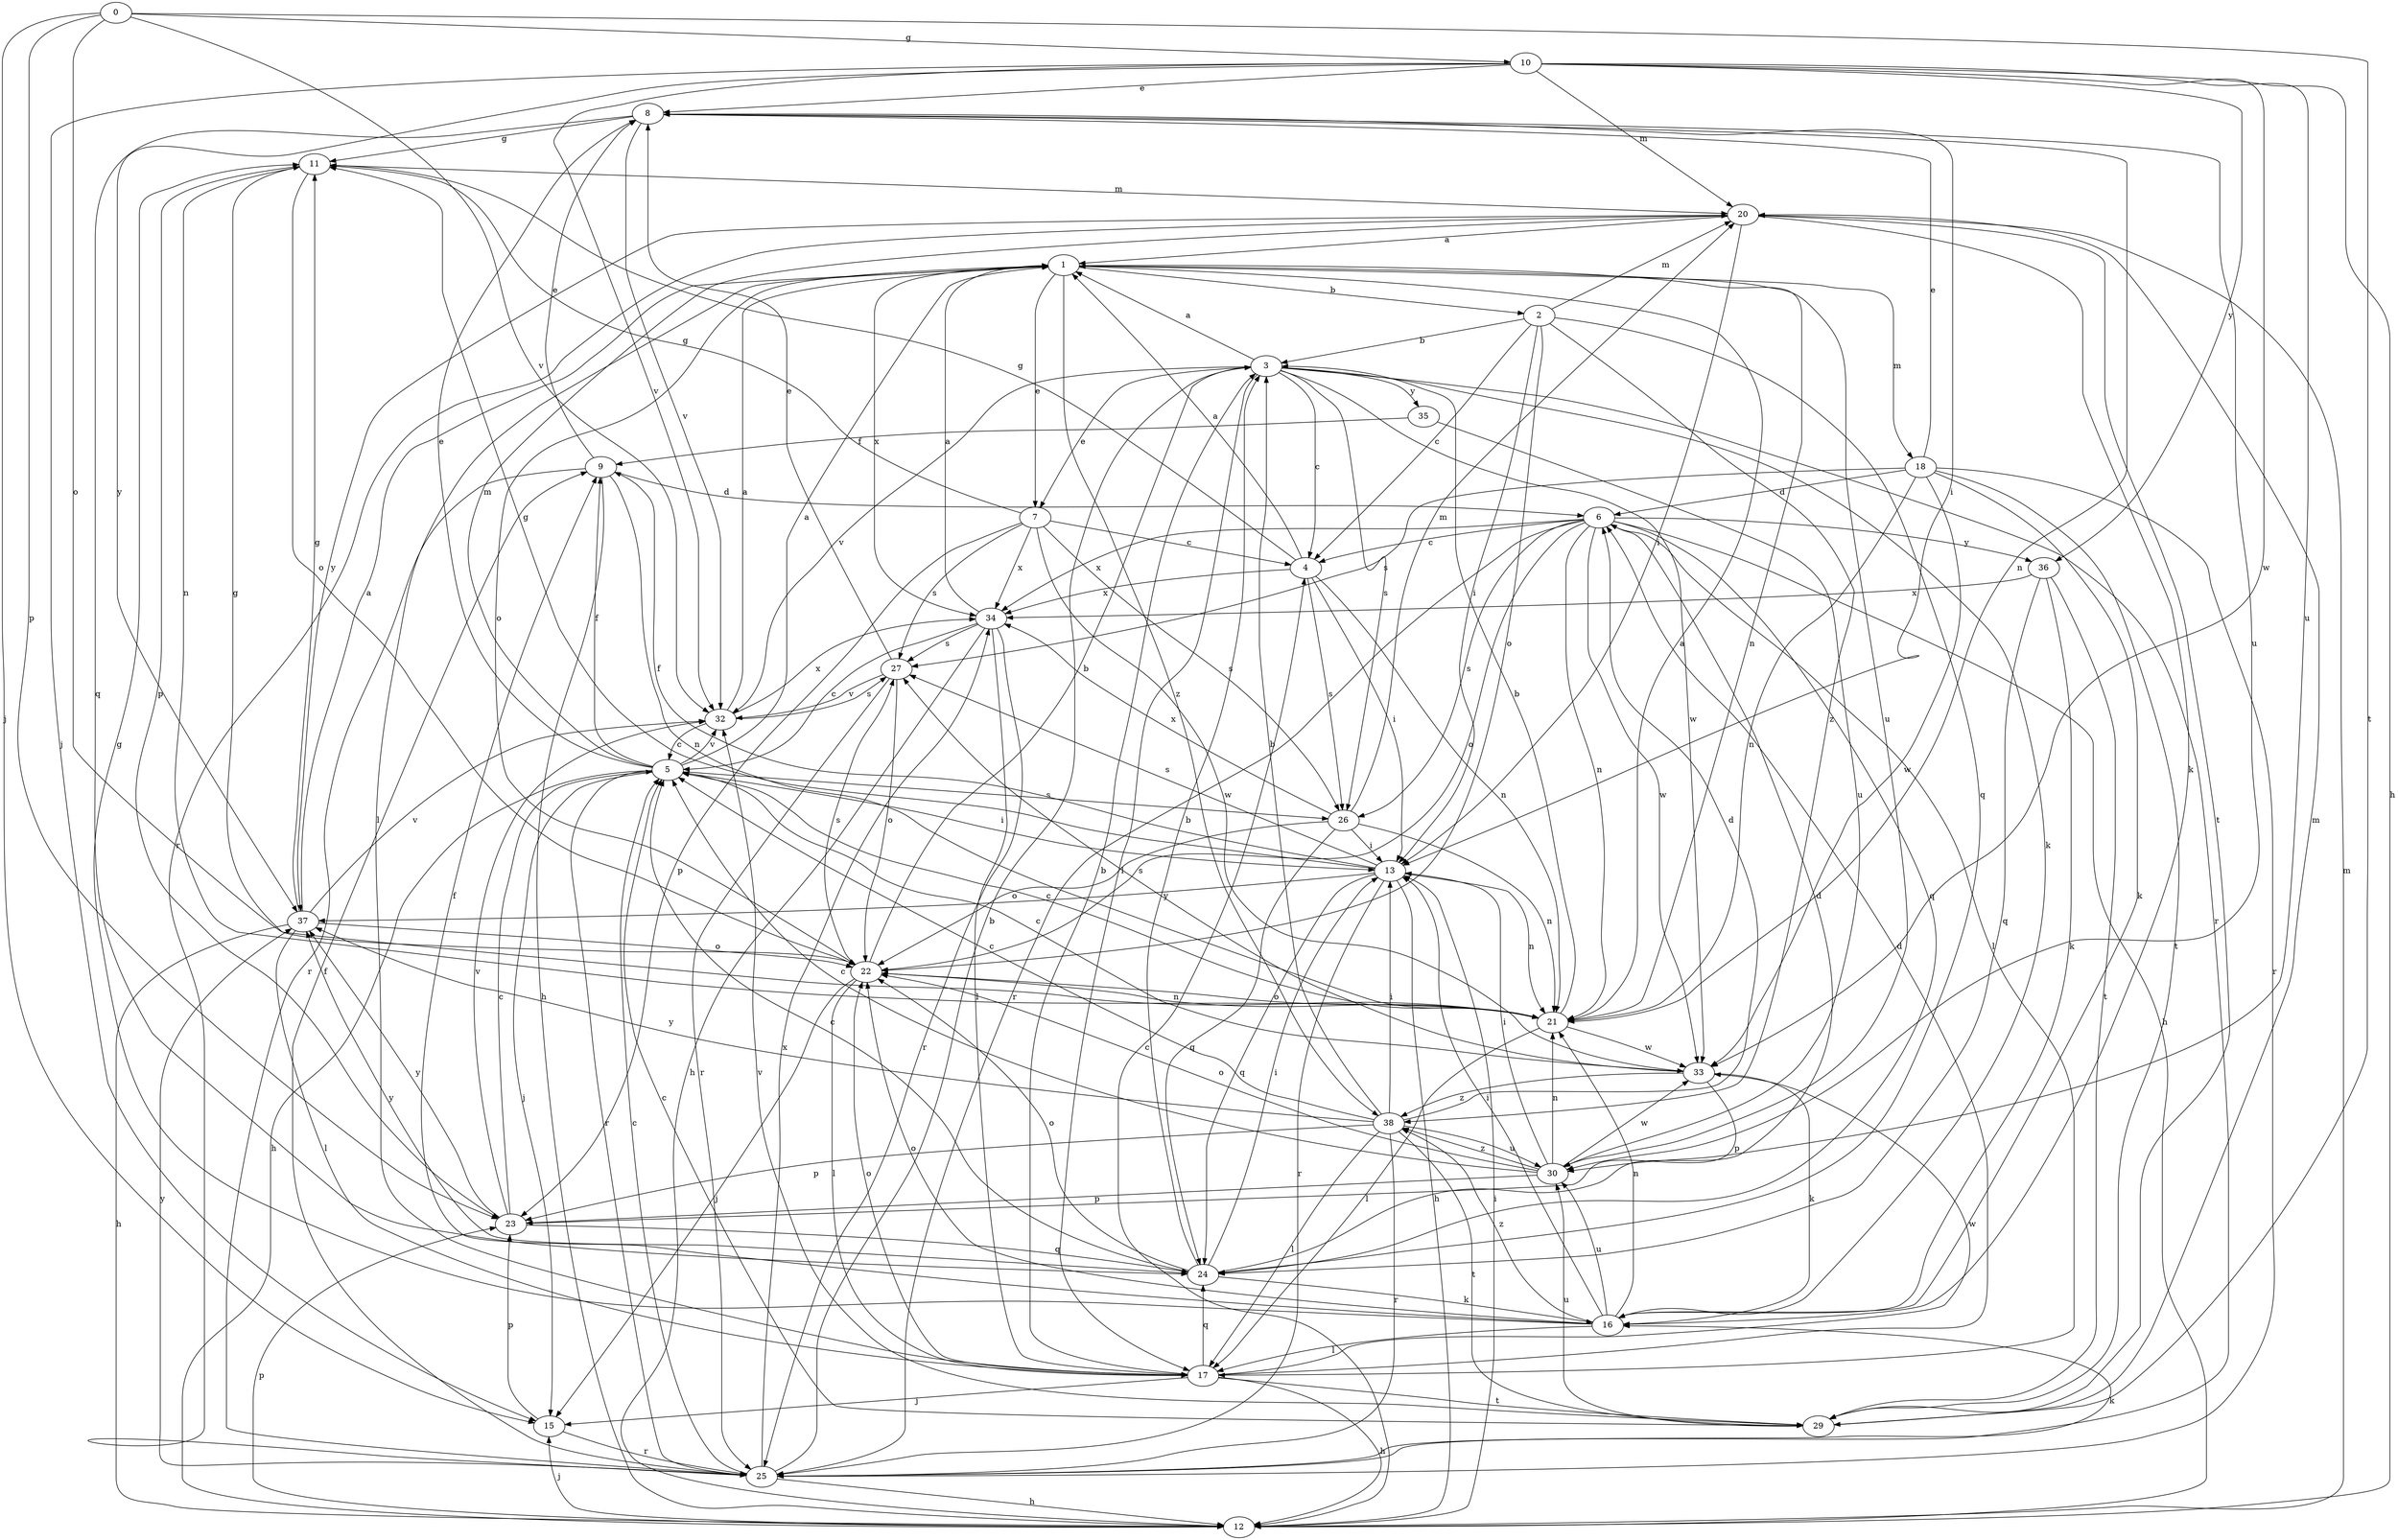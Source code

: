 strict digraph  {
0;
1;
2;
3;
4;
5;
6;
7;
8;
9;
10;
11;
12;
13;
15;
16;
17;
18;
20;
21;
22;
23;
24;
25;
26;
27;
29;
30;
32;
33;
34;
35;
36;
37;
38;
0 -> 10  [label=g];
0 -> 15  [label=j];
0 -> 22  [label=o];
0 -> 23  [label=p];
0 -> 29  [label=t];
0 -> 32  [label=v];
1 -> 2  [label=b];
1 -> 7  [label=e];
1 -> 17  [label=l];
1 -> 18  [label=m];
1 -> 21  [label=n];
1 -> 22  [label=o];
1 -> 30  [label=u];
1 -> 34  [label=x];
1 -> 38  [label=z];
2 -> 3  [label=b];
2 -> 4  [label=c];
2 -> 13  [label=i];
2 -> 20  [label=m];
2 -> 22  [label=o];
2 -> 24  [label=q];
2 -> 38  [label=z];
3 -> 1  [label=a];
3 -> 4  [label=c];
3 -> 7  [label=e];
3 -> 16  [label=k];
3 -> 17  [label=l];
3 -> 25  [label=r];
3 -> 26  [label=s];
3 -> 32  [label=v];
3 -> 33  [label=w];
3 -> 35  [label=y];
4 -> 1  [label=a];
4 -> 11  [label=g];
4 -> 13  [label=i];
4 -> 21  [label=n];
4 -> 26  [label=s];
4 -> 34  [label=x];
5 -> 1  [label=a];
5 -> 8  [label=e];
5 -> 9  [label=f];
5 -> 12  [label=h];
5 -> 13  [label=i];
5 -> 15  [label=j];
5 -> 20  [label=m];
5 -> 25  [label=r];
5 -> 26  [label=s];
5 -> 32  [label=v];
6 -> 4  [label=c];
6 -> 12  [label=h];
6 -> 17  [label=l];
6 -> 21  [label=n];
6 -> 22  [label=o];
6 -> 24  [label=q];
6 -> 25  [label=r];
6 -> 26  [label=s];
6 -> 33  [label=w];
6 -> 34  [label=x];
6 -> 36  [label=y];
7 -> 4  [label=c];
7 -> 11  [label=g];
7 -> 23  [label=p];
7 -> 26  [label=s];
7 -> 27  [label=s];
7 -> 33  [label=w];
7 -> 34  [label=x];
8 -> 11  [label=g];
8 -> 13  [label=i];
8 -> 21  [label=n];
8 -> 24  [label=q];
8 -> 30  [label=u];
8 -> 32  [label=v];
9 -> 6  [label=d];
9 -> 8  [label=e];
9 -> 12  [label=h];
9 -> 21  [label=n];
9 -> 25  [label=r];
10 -> 8  [label=e];
10 -> 12  [label=h];
10 -> 15  [label=j];
10 -> 20  [label=m];
10 -> 30  [label=u];
10 -> 32  [label=v];
10 -> 33  [label=w];
10 -> 36  [label=y];
10 -> 37  [label=y];
11 -> 20  [label=m];
11 -> 21  [label=n];
11 -> 22  [label=o];
11 -> 23  [label=p];
12 -> 4  [label=c];
12 -> 13  [label=i];
12 -> 15  [label=j];
12 -> 20  [label=m];
12 -> 23  [label=p];
13 -> 9  [label=f];
13 -> 11  [label=g];
13 -> 12  [label=h];
13 -> 21  [label=n];
13 -> 24  [label=q];
13 -> 25  [label=r];
13 -> 27  [label=s];
13 -> 37  [label=y];
15 -> 23  [label=p];
15 -> 25  [label=r];
16 -> 9  [label=f];
16 -> 11  [label=g];
16 -> 13  [label=i];
16 -> 17  [label=l];
16 -> 21  [label=n];
16 -> 22  [label=o];
16 -> 30  [label=u];
16 -> 38  [label=z];
17 -> 3  [label=b];
17 -> 6  [label=d];
17 -> 12  [label=h];
17 -> 15  [label=j];
17 -> 22  [label=o];
17 -> 24  [label=q];
17 -> 29  [label=t];
17 -> 33  [label=w];
18 -> 6  [label=d];
18 -> 8  [label=e];
18 -> 16  [label=k];
18 -> 21  [label=n];
18 -> 25  [label=r];
18 -> 27  [label=s];
18 -> 29  [label=t];
18 -> 33  [label=w];
20 -> 1  [label=a];
20 -> 13  [label=i];
20 -> 16  [label=k];
20 -> 25  [label=r];
20 -> 29  [label=t];
20 -> 37  [label=y];
21 -> 1  [label=a];
21 -> 3  [label=b];
21 -> 5  [label=c];
21 -> 11  [label=g];
21 -> 17  [label=l];
21 -> 22  [label=o];
21 -> 33  [label=w];
22 -> 3  [label=b];
22 -> 15  [label=j];
22 -> 17  [label=l];
22 -> 21  [label=n];
22 -> 27  [label=s];
23 -> 5  [label=c];
23 -> 24  [label=q];
23 -> 32  [label=v];
23 -> 37  [label=y];
24 -> 3  [label=b];
24 -> 5  [label=c];
24 -> 6  [label=d];
24 -> 13  [label=i];
24 -> 16  [label=k];
24 -> 22  [label=o];
24 -> 37  [label=y];
25 -> 3  [label=b];
25 -> 5  [label=c];
25 -> 9  [label=f];
25 -> 12  [label=h];
25 -> 16  [label=k];
25 -> 34  [label=x];
25 -> 37  [label=y];
26 -> 13  [label=i];
26 -> 20  [label=m];
26 -> 21  [label=n];
26 -> 22  [label=o];
26 -> 24  [label=q];
26 -> 34  [label=x];
27 -> 8  [label=e];
27 -> 22  [label=o];
27 -> 25  [label=r];
27 -> 32  [label=v];
29 -> 5  [label=c];
29 -> 20  [label=m];
29 -> 30  [label=u];
29 -> 32  [label=v];
30 -> 5  [label=c];
30 -> 13  [label=i];
30 -> 21  [label=n];
30 -> 22  [label=o];
30 -> 23  [label=p];
30 -> 33  [label=w];
30 -> 38  [label=z];
32 -> 1  [label=a];
32 -> 5  [label=c];
32 -> 27  [label=s];
32 -> 34  [label=x];
33 -> 5  [label=c];
33 -> 16  [label=k];
33 -> 23  [label=p];
33 -> 27  [label=s];
33 -> 38  [label=z];
34 -> 1  [label=a];
34 -> 5  [label=c];
34 -> 12  [label=h];
34 -> 17  [label=l];
34 -> 25  [label=r];
34 -> 27  [label=s];
35 -> 9  [label=f];
35 -> 30  [label=u];
36 -> 16  [label=k];
36 -> 24  [label=q];
36 -> 29  [label=t];
36 -> 34  [label=x];
37 -> 1  [label=a];
37 -> 11  [label=g];
37 -> 12  [label=h];
37 -> 17  [label=l];
37 -> 22  [label=o];
37 -> 32  [label=v];
38 -> 3  [label=b];
38 -> 5  [label=c];
38 -> 6  [label=d];
38 -> 13  [label=i];
38 -> 17  [label=l];
38 -> 23  [label=p];
38 -> 25  [label=r];
38 -> 29  [label=t];
38 -> 30  [label=u];
38 -> 37  [label=y];
}
